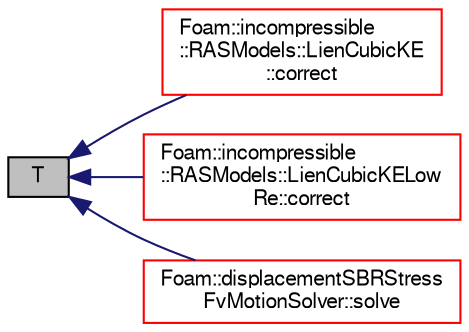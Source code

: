 digraph "T"
{
  bgcolor="transparent";
  edge [fontname="FreeSans",fontsize="10",labelfontname="FreeSans",labelfontsize="10"];
  node [fontname="FreeSans",fontsize="10",shape=record];
  rankdir="LR";
  Node7021 [label="T",height=0.2,width=0.4,color="black", fillcolor="grey75", style="filled", fontcolor="black"];
  Node7021 -> Node7022 [dir="back",color="midnightblue",fontsize="10",style="solid",fontname="FreeSans"];
  Node7022 [label="Foam::incompressible\l::RASModels::LienCubicKE\l::correct",height=0.2,width=0.4,color="red",URL="$a31050.html#a3ae44b28050c3aa494c1d8e18cf618c1",tooltip="Solve the turbulence equations and correct the turbulence viscosity. "];
  Node7021 -> Node7024 [dir="back",color="midnightblue",fontsize="10",style="solid",fontname="FreeSans"];
  Node7024 [label="Foam::incompressible\l::RASModels::LienCubicKELow\lRe::correct",height=0.2,width=0.4,color="red",URL="$a31054.html#a3ae44b28050c3aa494c1d8e18cf618c1",tooltip="Solve the turbulence equations and correct the turbulence viscosity. "];
  Node7021 -> Node7026 [dir="back",color="midnightblue",fontsize="10",style="solid",fontname="FreeSans"];
  Node7026 [label="Foam::displacementSBRStress\lFvMotionSolver::solve",height=0.2,width=0.4,color="red",URL="$a23330.html#af7d39f0eac0af0ed5785935ac72a1e7d",tooltip="Solve for motion. "];
}
